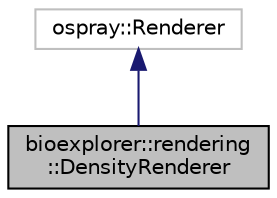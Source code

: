 digraph "bioexplorer::rendering::DensityRenderer"
{
 // LATEX_PDF_SIZE
  edge [fontname="Helvetica",fontsize="10",labelfontname="Helvetica",labelfontsize="10"];
  node [fontname="Helvetica",fontsize="10",shape=record];
  Node1 [label="bioexplorer::rendering\l::DensityRenderer",height=0.2,width=0.4,color="black", fillcolor="grey75", style="filled", fontcolor="black",tooltip="The DensityRenderer class allows visualization of atom density in the 3D scene."];
  Node2 -> Node1 [dir="back",color="midnightblue",fontsize="10",style="solid",fontname="Helvetica"];
  Node2 [label="ospray::Renderer",height=0.2,width=0.4,color="grey75", fillcolor="white", style="filled",tooltip=" "];
}

